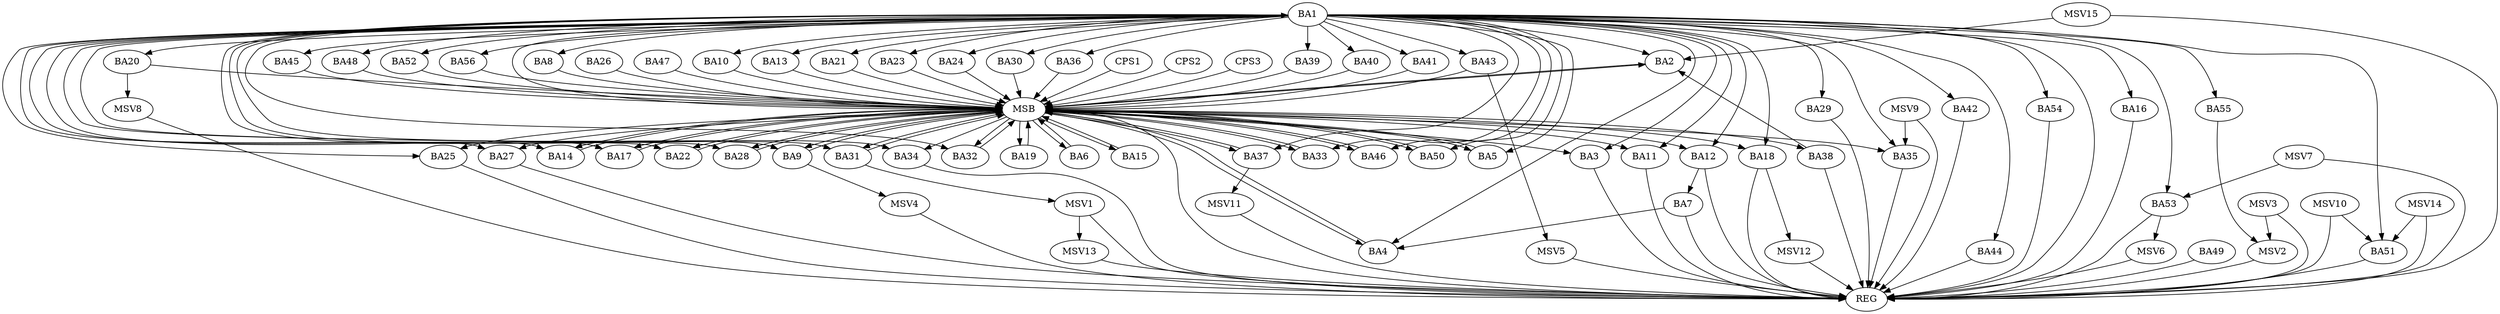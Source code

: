 strict digraph G {
  BA1 [ label="BA1" ];
  BA2 [ label="BA2" ];
  BA3 [ label="BA3" ];
  BA4 [ label="BA4" ];
  BA5 [ label="BA5" ];
  BA6 [ label="BA6" ];
  BA7 [ label="BA7" ];
  BA8 [ label="BA8" ];
  BA9 [ label="BA9" ];
  BA10 [ label="BA10" ];
  BA11 [ label="BA11" ];
  BA12 [ label="BA12" ];
  BA13 [ label="BA13" ];
  BA14 [ label="BA14" ];
  BA15 [ label="BA15" ];
  BA16 [ label="BA16" ];
  BA17 [ label="BA17" ];
  BA18 [ label="BA18" ];
  BA19 [ label="BA19" ];
  BA20 [ label="BA20" ];
  BA21 [ label="BA21" ];
  BA22 [ label="BA22" ];
  BA23 [ label="BA23" ];
  BA24 [ label="BA24" ];
  BA25 [ label="BA25" ];
  BA26 [ label="BA26" ];
  BA27 [ label="BA27" ];
  BA28 [ label="BA28" ];
  BA29 [ label="BA29" ];
  BA30 [ label="BA30" ];
  BA31 [ label="BA31" ];
  BA32 [ label="BA32" ];
  BA33 [ label="BA33" ];
  BA34 [ label="BA34" ];
  BA35 [ label="BA35" ];
  BA36 [ label="BA36" ];
  BA37 [ label="BA37" ];
  BA38 [ label="BA38" ];
  BA39 [ label="BA39" ];
  BA40 [ label="BA40" ];
  BA41 [ label="BA41" ];
  BA42 [ label="BA42" ];
  BA43 [ label="BA43" ];
  BA44 [ label="BA44" ];
  BA45 [ label="BA45" ];
  BA46 [ label="BA46" ];
  BA47 [ label="BA47" ];
  BA48 [ label="BA48" ];
  BA49 [ label="BA49" ];
  BA50 [ label="BA50" ];
  BA51 [ label="BA51" ];
  BA52 [ label="BA52" ];
  BA53 [ label="BA53" ];
  BA54 [ label="BA54" ];
  BA55 [ label="BA55" ];
  BA56 [ label="BA56" ];
  CPS1 [ label="CPS1" ];
  CPS2 [ label="CPS2" ];
  CPS3 [ label="CPS3" ];
  REG [ label="REG" ];
  MSB [ label="MSB" ];
  MSV1 [ label="MSV1" ];
  MSV2 [ label="MSV2" ];
  MSV3 [ label="MSV3" ];
  MSV4 [ label="MSV4" ];
  MSV5 [ label="MSV5" ];
  MSV6 [ label="MSV6" ];
  MSV7 [ label="MSV7" ];
  MSV8 [ label="MSV8" ];
  MSV9 [ label="MSV9" ];
  MSV10 [ label="MSV10" ];
  MSV11 [ label="MSV11" ];
  MSV12 [ label="MSV12" ];
  MSV13 [ label="MSV13" ];
  MSV14 [ label="MSV14" ];
  MSV15 [ label="MSV15" ];
  BA1 -> BA2;
  BA7 -> BA4;
  BA12 -> BA7;
  BA38 -> BA2;
  BA1 -> REG;
  BA3 -> REG;
  BA7 -> REG;
  BA11 -> REG;
  BA12 -> REG;
  BA16 -> REG;
  BA18 -> REG;
  BA25 -> REG;
  BA27 -> REG;
  BA29 -> REG;
  BA34 -> REG;
  BA35 -> REG;
  BA38 -> REG;
  BA42 -> REG;
  BA44 -> REG;
  BA49 -> REG;
  BA51 -> REG;
  BA53 -> REG;
  BA54 -> REG;
  BA2 -> MSB;
  MSB -> BA1;
  MSB -> REG;
  BA4 -> MSB;
  BA5 -> MSB;
  MSB -> BA2;
  BA6 -> MSB;
  BA8 -> MSB;
  MSB -> BA6;
  BA9 -> MSB;
  MSB -> BA5;
  BA10 -> MSB;
  BA13 -> MSB;
  MSB -> BA4;
  BA14 -> MSB;
  BA15 -> MSB;
  BA17 -> MSB;
  MSB -> BA11;
  BA19 -> MSB;
  BA20 -> MSB;
  MSB -> BA19;
  BA21 -> MSB;
  MSB -> BA17;
  BA22 -> MSB;
  BA23 -> MSB;
  MSB -> BA3;
  BA24 -> MSB;
  MSB -> BA18;
  BA26 -> MSB;
  MSB -> BA15;
  BA28 -> MSB;
  BA30 -> MSB;
  MSB -> BA27;
  BA31 -> MSB;
  MSB -> BA14;
  BA32 -> MSB;
  BA33 -> MSB;
  BA36 -> MSB;
  BA37 -> MSB;
  BA39 -> MSB;
  MSB -> BA22;
  BA40 -> MSB;
  MSB -> BA33;
  BA41 -> MSB;
  BA43 -> MSB;
  MSB -> BA28;
  BA45 -> MSB;
  BA46 -> MSB;
  BA47 -> MSB;
  BA48 -> MSB;
  MSB -> BA31;
  BA50 -> MSB;
  BA52 -> MSB;
  MSB -> BA38;
  BA56 -> MSB;
  CPS1 -> MSB;
  MSB -> BA12;
  MSB -> BA25;
  MSB -> BA9;
  CPS2 -> MSB;
  MSB -> BA35;
  MSB -> BA50;
  MSB -> BA46;
  CPS3 -> MSB;
  MSB -> BA37;
  MSB -> BA32;
  MSB -> BA34;
  BA1 -> BA51;
  BA1 -> BA12;
  BA1 -> BA37;
  BA1 -> BA27;
  BA1 -> BA30;
  BA1 -> BA39;
  BA1 -> BA36;
  BA1 -> BA52;
  BA1 -> BA18;
  BA1 -> BA45;
  BA1 -> BA11;
  BA1 -> BA31;
  BA1 -> BA33;
  BA1 -> BA55;
  BA1 -> BA28;
  BA1 -> BA9;
  BA1 -> BA21;
  BA1 -> BA20;
  BA1 -> BA17;
  BA1 -> BA54;
  BA1 -> BA24;
  BA1 -> BA14;
  BA1 -> BA32;
  BA1 -> BA13;
  BA1 -> BA35;
  BA1 -> BA50;
  BA1 -> BA46;
  BA1 -> BA56;
  BA1 -> BA43;
  BA1 -> BA25;
  BA1 -> BA8;
  BA1 -> BA41;
  BA1 -> BA42;
  BA1 -> BA40;
  BA1 -> BA53;
  BA1 -> BA16;
  BA1 -> BA22;
  BA1 -> BA23;
  BA1 -> BA5;
  BA1 -> BA3;
  BA1 -> BA4;
  BA1 -> BA48;
  BA1 -> BA29;
  BA1 -> BA10;
  BA1 -> BA34;
  BA1 -> BA44;
  BA31 -> MSV1;
  MSV1 -> REG;
  BA55 -> MSV2;
  MSV2 -> REG;
  MSV3 -> MSV2;
  MSV3 -> REG;
  BA9 -> MSV4;
  MSV4 -> REG;
  BA43 -> MSV5;
  MSV5 -> REG;
  BA53 -> MSV6;
  MSV6 -> REG;
  MSV7 -> BA53;
  MSV7 -> REG;
  BA20 -> MSV8;
  MSV8 -> REG;
  MSV9 -> BA35;
  MSV9 -> REG;
  MSV10 -> BA51;
  MSV10 -> REG;
  BA37 -> MSV11;
  MSV11 -> REG;
  BA18 -> MSV12;
  MSV12 -> REG;
  MSV1 -> MSV13;
  MSV13 -> REG;
  MSV14 -> BA51;
  MSV14 -> REG;
  MSV15 -> BA2;
  MSV15 -> REG;
}
